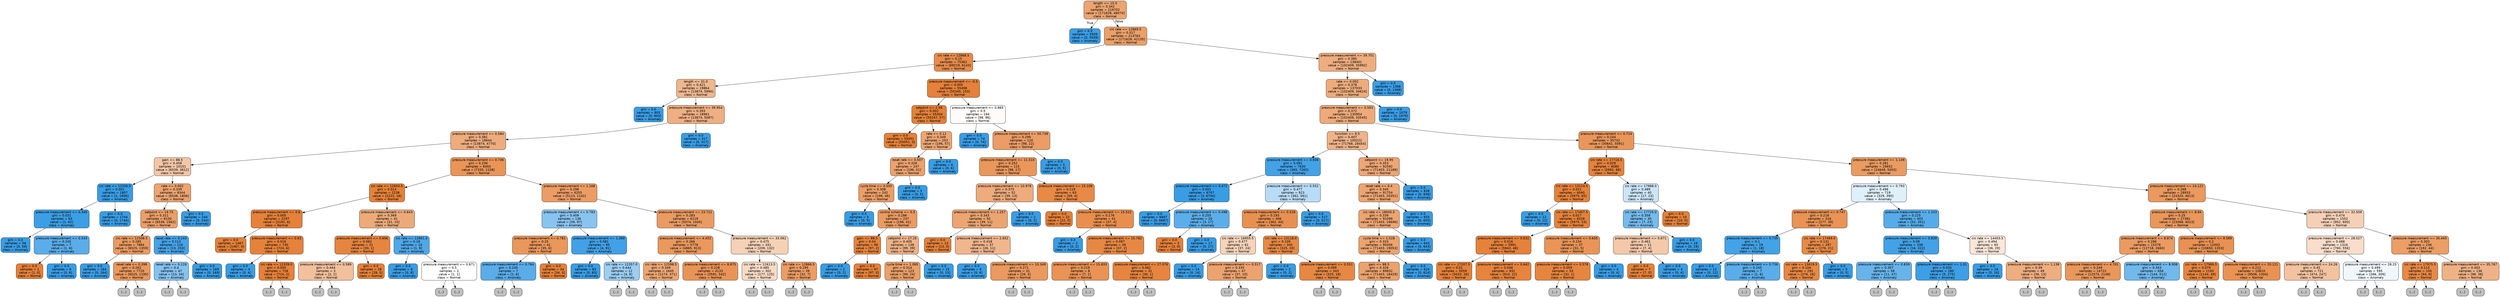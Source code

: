 digraph Tree {
node [shape=box, style="filled, rounded", color="black", fontname="helvetica"] ;
edge [fontname="helvetica"] ;
0 [label="length <= 15.0\ngini = 0.342\nsamples = 219702\nvalue = [171628, 48074]\nclass = Normal", fillcolor="#eca470"] ;
1 [label="gini = 0.0\nsamples = 5939\nvalue = [0, 5939]\nclass = Anomaly", fillcolor="#399de5"] ;
0 -> 1 [labeldistance=2.5, labelangle=45, headlabel="True"] ;
2 [label="crc rate <= 12869.5\ngini = 0.317\nsamples = 213763\nvalue = [171628, 42135]\nclass = Normal", fillcolor="#eba06a"] ;
0 -> 2 [labeldistance=2.5, labelangle=-45, headlabel="False"] ;
3 [label="crc rate <= 12868.5\ngini = 0.15\nsamples = 75362\nvalue = [69219, 6143]\nclass = Normal", fillcolor="#e78c4b"] ;
2 -> 3 ;
4 [label="length <= 31.0\ngini = 0.421\nsamples = 19864\nvalue = [13874, 5990]\nclass = Normal", fillcolor="#f0b78e"] ;
3 -> 4 ;
5 [label="gini = 0.0\nsamples = 903\nvalue = [0, 903]\nclass = Anomaly", fillcolor="#399de5"] ;
4 -> 5 ;
6 [label="pressure measurement <= 39.954\ngini = 0.393\nsamples = 18961\nvalue = [13874, 5087]\nclass = Normal", fillcolor="#efaf82"] ;
4 -> 6 ;
7 [label="pressure measurement <= 0.584\ngini = 0.381\nsamples = 18644\nvalue = [13874, 4770]\nclass = Normal", fillcolor="#eeac7d"] ;
6 -> 7 ;
8 [label="gain <= 88.5\ngini = 0.458\nsamples = 10151\nvalue = [6539, 3612]\nclass = Normal", fillcolor="#f3c7a6"] ;
7 -> 8 ;
9 [label="crc rate <= 12336.5\ngini = 0.001\nsamples = 1807\nvalue = [1, 1806]\nclass = Anomaly", fillcolor="#399de5"] ;
8 -> 9 ;
10 [label="pressure measurement <= 0.345\ngini = 0.031\nsamples = 63\nvalue = [1, 62]\nclass = Anomaly", fillcolor="#3c9fe5"] ;
9 -> 10 ;
11 [label="gini = 0.0\nsamples = 56\nvalue = [0, 56]\nclass = Anomaly", fillcolor="#399de5"] ;
10 -> 11 ;
12 [label="pressure measurement <= 0.543\ngini = 0.245\nsamples = 7\nvalue = [1, 6]\nclass = Anomaly", fillcolor="#5aade9"] ;
10 -> 12 ;
13 [label="gini = 0.0\nsamples = 1\nvalue = [1, 0]\nclass = Normal", fillcolor="#e58139"] ;
12 -> 13 ;
14 [label="gini = 0.0\nsamples = 6\nvalue = [0, 6]\nclass = Anomaly", fillcolor="#399de5"] ;
12 -> 14 ;
15 [label="gini = 0.0\nsamples = 1744\nvalue = [0, 1744]\nclass = Anomaly", fillcolor="#399de5"] ;
9 -> 15 ;
16 [label="rate <= 0.002\ngini = 0.339\nsamples = 8344\nvalue = [6538, 1806]\nclass = Normal", fillcolor="#eca470"] ;
8 -> 16 ;
17 [label="setpoint <= 19.75\ngini = 0.311\nsamples = 8100\nvalue = [6538, 1562]\nclass = Normal", fillcolor="#eb9f68"] ;
16 -> 17 ;
18 [label="crc rate <= 12308.5\ngini = 0.285\nsamples = 7884\nvalue = [6525, 1359]\nclass = Normal", fillcolor="#ea9b62"] ;
17 -> 18 ;
19 [label="gini = 0.0\nsamples = 164\nvalue = [0, 164]\nclass = Anomaly", fillcolor="#399de5"] ;
18 -> 19 ;
20 [label="reset rate <= 0.398\ngini = 0.262\nsamples = 7720\nvalue = [6525, 1195]\nclass = Normal", fillcolor="#ea985d"] ;
18 -> 20 ;
21 [label="(...)", fillcolor="#C0C0C0"] ;
20 -> 21 ;
482 [label="(...)", fillcolor="#C0C0C0"] ;
20 -> 482 ;
487 [label="reset rate <= 0.243\ngini = 0.113\nsamples = 216\nvalue = [13, 203]\nclass = Anomaly", fillcolor="#46a3e7"] ;
17 -> 487 ;
488 [label="reset rate <= 0.228\ngini = 0.4\nsamples = 47\nvalue = [13, 34]\nclass = Anomaly", fillcolor="#85c2ef"] ;
487 -> 488 ;
489 [label="(...)", fillcolor="#C0C0C0"] ;
488 -> 489 ;
490 [label="(...)", fillcolor="#C0C0C0"] ;
488 -> 490 ;
493 [label="gini = 0.0\nsamples = 169\nvalue = [0, 169]\nclass = Anomaly", fillcolor="#399de5"] ;
487 -> 493 ;
494 [label="gini = 0.0\nsamples = 244\nvalue = [0, 244]\nclass = Anomaly", fillcolor="#399de5"] ;
16 -> 494 ;
495 [label="pressure measurement <= 0.736\ngini = 0.236\nsamples = 8493\nvalue = [7335, 1158]\nclass = Normal", fillcolor="#e99558"] ;
7 -> 495 ;
496 [label="crc rate <= 12603.5\ngini = 0.014\nsamples = 2238\nvalue = [2222, 16]\nclass = Normal", fillcolor="#e5823a"] ;
495 -> 496 ;
497 [label="pressure measurement <= 0.6\ngini = 0.005\nsamples = 2197\nvalue = [2191, 6]\nclass = Normal", fillcolor="#e5813a"] ;
496 -> 497 ;
498 [label="gini = 0.0\nsamples = 1467\nvalue = [1467, 0]\nclass = Normal", fillcolor="#e58139"] ;
497 -> 498 ;
499 [label="pressure measurement <= 0.63\ngini = 0.016\nsamples = 730\nvalue = [724, 6]\nclass = Normal", fillcolor="#e5823b"] ;
497 -> 499 ;
500 [label="gini = 0.0\nsamples = 4\nvalue = [0, 4]\nclass = Anomaly", fillcolor="#399de5"] ;
499 -> 500 ;
501 [label="crc rate <= 12339.0\ngini = 0.005\nsamples = 726\nvalue = [724, 2]\nclass = Normal", fillcolor="#e5813a"] ;
499 -> 501 ;
502 [label="(...)", fillcolor="#C0C0C0"] ;
501 -> 502 ;
503 [label="(...)", fillcolor="#C0C0C0"] ;
501 -> 503 ;
508 [label="pressure measurement <= 0.643\ngini = 0.369\nsamples = 41\nvalue = [31, 10]\nclass = Normal", fillcolor="#edaa79"] ;
496 -> 508 ;
509 [label="pressure measurement <= 0.606\ngini = 0.062\nsamples = 31\nvalue = [30, 1]\nclass = Normal", fillcolor="#e68540"] ;
508 -> 509 ;
510 [label="pressure measurement <= 0.589\ngini = 0.444\nsamples = 3\nvalue = [2, 1]\nclass = Normal", fillcolor="#f2c09c"] ;
509 -> 510 ;
511 [label="(...)", fillcolor="#C0C0C0"] ;
510 -> 511 ;
512 [label="(...)", fillcolor="#C0C0C0"] ;
510 -> 512 ;
513 [label="gini = 0.0\nsamples = 28\nvalue = [28, 0]\nclass = Normal", fillcolor="#e58139"] ;
509 -> 513 ;
514 [label="crc rate <= 12861.0\ngini = 0.18\nsamples = 10\nvalue = [1, 9]\nclass = Anomaly", fillcolor="#4fa8e8"] ;
508 -> 514 ;
515 [label="gini = 0.0\nsamples = 8\nvalue = [0, 8]\nclass = Anomaly", fillcolor="#399de5"] ;
514 -> 515 ;
516 [label="pressure measurement <= 0.671\ngini = 0.5\nsamples = 2\nvalue = [1, 1]\nclass = Normal", fillcolor="#ffffff"] ;
514 -> 516 ;
517 [label="(...)", fillcolor="#C0C0C0"] ;
516 -> 517 ;
518 [label="(...)", fillcolor="#C0C0C0"] ;
516 -> 518 ;
519 [label="pressure measurement <= 1.168\ngini = 0.298\nsamples = 6255\nvalue = [5113, 1142]\nclass = Normal", fillcolor="#eb9d65"] ;
495 -> 519 ;
520 [label="pressure measurement <= 0.783\ngini = 0.409\nsamples = 136\nvalue = [39, 97]\nclass = Anomaly", fillcolor="#89c4ef"] ;
519 -> 520 ;
521 [label="pressure measurement <= 0.781\ngini = 0.25\nsamples = 41\nvalue = [35, 6]\nclass = Normal", fillcolor="#e9975b"] ;
520 -> 521 ;
522 [label="pressure measurement <= 0.764\ngini = 0.245\nsamples = 7\nvalue = [1, 6]\nclass = Anomaly", fillcolor="#5aade9"] ;
521 -> 522 ;
523 [label="(...)", fillcolor="#C0C0C0"] ;
522 -> 523 ;
524 [label="(...)", fillcolor="#C0C0C0"] ;
522 -> 524 ;
527 [label="gini = 0.0\nsamples = 34\nvalue = [34, 0]\nclass = Normal", fillcolor="#e58139"] ;
521 -> 527 ;
528 [label="pressure measurement <= 1.089\ngini = 0.081\nsamples = 95\nvalue = [4, 91]\nclass = Anomaly", fillcolor="#42a1e6"] ;
520 -> 528 ;
529 [label="gini = 0.0\nsamples = 83\nvalue = [0, 83]\nclass = Anomaly", fillcolor="#399de5"] ;
528 -> 529 ;
530 [label="crc rate <= 12357.0\ngini = 0.444\nsamples = 12\nvalue = [4, 8]\nclass = Anomaly", fillcolor="#9ccef2"] ;
528 -> 530 ;
531 [label="(...)", fillcolor="#C0C0C0"] ;
530 -> 531 ;
534 [label="(...)", fillcolor="#C0C0C0"] ;
530 -> 534 ;
535 [label="pressure measurement <= 23.722\ngini = 0.283\nsamples = 6119\nvalue = [5074, 1045]\nclass = Normal", fillcolor="#ea9b62"] ;
519 -> 535 ;
536 [label="pressure measurement <= 4.452\ngini = 0.266\nsamples = 5778\nvalue = [4865, 913]\nclass = Normal", fillcolor="#ea995e"] ;
535 -> 536 ;
537 [label="crc rate <= 12598.5\ngini = 0.349\nsamples = 1645\nvalue = [1274, 371]\nclass = Normal", fillcolor="#eda673"] ;
536 -> 537 ;
538 [label="(...)", fillcolor="#C0C0C0"] ;
537 -> 538 ;
771 [label="(...)", fillcolor="#C0C0C0"] ;
537 -> 771 ;
954 [label="pressure measurement <= 8.875\ngini = 0.228\nsamples = 4133\nvalue = [3591, 542]\nclass = Normal", fillcolor="#e99457"] ;
536 -> 954 ;
955 [label="(...)", fillcolor="#C0C0C0"] ;
954 -> 955 ;
1198 [label="(...)", fillcolor="#C0C0C0"] ;
954 -> 1198 ;
1947 [label="pressure measurement <= 33.062\ngini = 0.475\nsamples = 341\nvalue = [209, 132]\nclass = Normal", fillcolor="#f5d1b6"] ;
535 -> 1947 ;
1948 [label="crc rate <= 12613.5\ngini = 0.485\nsamples = 302\nvalue = [177, 125]\nclass = Normal", fillcolor="#f7dac5"] ;
1947 -> 1948 ;
1949 [label="(...)", fillcolor="#C0C0C0"] ;
1948 -> 1949 ;
2060 [label="(...)", fillcolor="#C0C0C0"] ;
1948 -> 2060 ;
2117 [label="crc rate <= 12866.5\ngini = 0.295\nsamples = 39\nvalue = [32, 7]\nclass = Normal", fillcolor="#eb9d64"] ;
1947 -> 2117 ;
2118 [label="(...)", fillcolor="#C0C0C0"] ;
2117 -> 2118 ;
2131 [label="(...)", fillcolor="#C0C0C0"] ;
2117 -> 2131 ;
2132 [label="gini = 0.0\nsamples = 317\nvalue = [0, 317]\nclass = Anomaly", fillcolor="#399de5"] ;
6 -> 2132 ;
2133 [label="pressure measurement <= -0.5\ngini = 0.005\nsamples = 55498\nvalue = [55345, 153]\nclass = Normal", fillcolor="#e5813a"] ;
3 -> 2133 ;
2134 [label="setpoint <= 2.58\ngini = 0.002\nsamples = 55304\nvalue = [55247, 57]\nclass = Normal", fillcolor="#e58139"] ;
2133 -> 2134 ;
2135 [label="gini = 0.0\nsamples = 55051\nvalue = [55051, 0]\nclass = Normal", fillcolor="#e58139"] ;
2134 -> 2135 ;
2136 [label="rate <= 0.12\ngini = 0.349\nsamples = 253\nvalue = [196, 57]\nclass = Normal", fillcolor="#eda673"] ;
2134 -> 2136 ;
2137 [label="reset rate <= 0.507\ngini = 0.328\nsamples = 247\nvalue = [196, 51]\nclass = Normal", fillcolor="#eca26d"] ;
2136 -> 2137 ;
2138 [label="cycle time <= 0.555\ngini = 0.308\nsamples = 242\nvalue = [196, 46]\nclass = Normal", fillcolor="#eb9f67"] ;
2137 -> 2138 ;
2139 [label="gini = 0.0\nsamples = 5\nvalue = [0, 5]\nclass = Anomaly", fillcolor="#399de5"] ;
2138 -> 2139 ;
2140 [label="control scheme <= 0.5\ngini = 0.286\nsamples = 237\nvalue = [196, 41]\nclass = Normal", fillcolor="#ea9b62"] ;
2138 -> 2140 ;
2141 [label="gain <= 88.5\ngini = 0.04\nsamples = 99\nvalue = [97, 2]\nclass = Normal", fillcolor="#e6843d"] ;
2140 -> 2141 ;
2142 [label="gini = 0.0\nsamples = 2\nvalue = [0, 2]\nclass = Anomaly", fillcolor="#399de5"] ;
2141 -> 2142 ;
2143 [label="gini = 0.0\nsamples = 97\nvalue = [97, 0]\nclass = Normal", fillcolor="#e58139"] ;
2141 -> 2143 ;
2144 [label="setpoint <= 17.25\ngini = 0.405\nsamples = 138\nvalue = [99, 39]\nclass = Normal", fillcolor="#efb387"] ;
2140 -> 2144 ;
2145 [label="cycle time <= 1.085\ngini = 0.314\nsamples = 123\nvalue = [99, 24]\nclass = Normal", fillcolor="#eba069"] ;
2144 -> 2145 ;
2146 [label="(...)", fillcolor="#C0C0C0"] ;
2145 -> 2146 ;
2151 [label="(...)", fillcolor="#C0C0C0"] ;
2145 -> 2151 ;
2158 [label="gini = 0.0\nsamples = 15\nvalue = [0, 15]\nclass = Anomaly", fillcolor="#399de5"] ;
2144 -> 2158 ;
2159 [label="gini = 0.0\nsamples = 5\nvalue = [0, 5]\nclass = Anomaly", fillcolor="#399de5"] ;
2137 -> 2159 ;
2160 [label="gini = 0.0\nsamples = 6\nvalue = [0, 6]\nclass = Anomaly", fillcolor="#399de5"] ;
2136 -> 2160 ;
2161 [label="pressure measurement <= 0.865\ngini = 0.5\nsamples = 194\nvalue = [98, 96]\nclass = Normal", fillcolor="#fefcfb"] ;
2133 -> 2161 ;
2162 [label="gini = 0.0\nsamples = 74\nvalue = [0, 74]\nclass = Anomaly", fillcolor="#399de5"] ;
2161 -> 2162 ;
2163 [label="pressure measurement <= 50.739\ngini = 0.299\nsamples = 120\nvalue = [98, 22]\nclass = Normal", fillcolor="#eb9d65"] ;
2161 -> 2163 ;
2164 [label="pressure measurement <= 11.515\ngini = 0.252\nsamples = 115\nvalue = [98, 17]\nclass = Normal", fillcolor="#ea975b"] ;
2163 -> 2164 ;
2165 [label="pressure measurement <= 10.978\ngini = 0.375\nsamples = 52\nvalue = [39, 13]\nclass = Normal", fillcolor="#eeab7b"] ;
2164 -> 2165 ;
2166 [label="pressure measurement <= 1.257\ngini = 0.343\nsamples = 50\nvalue = [39, 11]\nclass = Normal", fillcolor="#eca571"] ;
2165 -> 2166 ;
2167 [label="gini = 0.0\nsamples = 13\nvalue = [13, 0]\nclass = Normal", fillcolor="#e58139"] ;
2166 -> 2167 ;
2168 [label="pressure measurement <= 2.652\ngini = 0.418\nsamples = 37\nvalue = [26, 11]\nclass = Normal", fillcolor="#f0b68d"] ;
2166 -> 2168 ;
2169 [label="gini = 0.0\nsamples = 6\nvalue = [0, 6]\nclass = Anomaly", fillcolor="#399de5"] ;
2168 -> 2169 ;
2170 [label="pressure measurement <= 10.349\ngini = 0.271\nsamples = 31\nvalue = [26, 5]\nclass = Normal", fillcolor="#ea995f"] ;
2168 -> 2170 ;
2171 [label="(...)", fillcolor="#C0C0C0"] ;
2170 -> 2171 ;
2184 [label="(...)", fillcolor="#C0C0C0"] ;
2170 -> 2184 ;
2187 [label="gini = 0.0\nsamples = 2\nvalue = [0, 2]\nclass = Anomaly", fillcolor="#399de5"] ;
2165 -> 2187 ;
2188 [label="pressure measurement <= 15.106\ngini = 0.119\nsamples = 63\nvalue = [59, 4]\nclass = Normal", fillcolor="#e78a46"] ;
2164 -> 2188 ;
2189 [label="gini = 0.0\nsamples = 22\nvalue = [22, 0]\nclass = Normal", fillcolor="#e58139"] ;
2188 -> 2189 ;
2190 [label="pressure measurement <= 15.522\ngini = 0.176\nsamples = 41\nvalue = [37, 4]\nclass = Normal", fillcolor="#e88f4e"] ;
2188 -> 2190 ;
2191 [label="gini = 0.0\nsamples = 2\nvalue = [0, 2]\nclass = Anomaly", fillcolor="#399de5"] ;
2190 -> 2191 ;
2192 [label="pressure measurement <= 15.782\ngini = 0.097\nsamples = 39\nvalue = [37, 2]\nclass = Normal", fillcolor="#e68844"] ;
2190 -> 2192 ;
2193 [label="pressure measurement <= 15.633\ngini = 0.219\nsamples = 8\nvalue = [7, 1]\nclass = Normal", fillcolor="#e99355"] ;
2192 -> 2193 ;
2194 [label="(...)", fillcolor="#C0C0C0"] ;
2193 -> 2194 ;
2195 [label="(...)", fillcolor="#C0C0C0"] ;
2193 -> 2195 ;
2196 [label="pressure measurement <= 27.076\ngini = 0.062\nsamples = 31\nvalue = [30, 1]\nclass = Normal", fillcolor="#e68540"] ;
2192 -> 2196 ;
2197 [label="(...)", fillcolor="#C0C0C0"] ;
2196 -> 2197 ;
2198 [label="(...)", fillcolor="#C0C0C0"] ;
2196 -> 2198 ;
2201 [label="gini = 0.0\nsamples = 5\nvalue = [0, 5]\nclass = Anomaly", fillcolor="#399de5"] ;
2163 -> 2201 ;
2202 [label="pressure measurement <= 39.701\ngini = 0.385\nsamples = 138401\nvalue = [102409, 35992]\nclass = Normal", fillcolor="#eead7f"] ;
2 -> 2202 ;
2203 [label="rate <= 0.002\ngini = 0.378\nsamples = 137033\nvalue = [102409, 34624]\nclass = Normal", fillcolor="#eeac7c"] ;
2202 -> 2203 ;
2204 [label="pressure measurement <= 0.563\ngini = 0.372\nsamples = 135954\nvalue = [102409, 33545]\nclass = Normal", fillcolor="#eeaa7a"] ;
2203 -> 2204 ;
2205 [label="function <= 9.5\ngini = 0.407\nsamples = 100222\nvalue = [71768, 28454]\nclass = Normal", fillcolor="#efb388"] ;
2204 -> 2205 ;
2206 [label="pressure measurement <= 0.506\ngini = 0.091\nsamples = 7630\nvalue = [365, 7265]\nclass = Anomaly", fillcolor="#43a2e6"] ;
2205 -> 2206 ;
2207 [label="pressure measurement <= 0.472\ngini = 0.001\nsamples = 6707\nvalue = [3, 6704]\nclass = Anomaly", fillcolor="#399de5"] ;
2206 -> 2207 ;
2208 [label="gini = 0.0\nsamples = 6687\nvalue = [0, 6687]\nclass = Anomaly", fillcolor="#399de5"] ;
2207 -> 2208 ;
2209 [label="pressure measurement <= 0.498\ngini = 0.255\nsamples = 20\nvalue = [3, 17]\nclass = Anomaly", fillcolor="#5caeea"] ;
2207 -> 2209 ;
2210 [label="gini = 0.0\nsamples = 3\nvalue = [3, 0]\nclass = Normal", fillcolor="#e58139"] ;
2209 -> 2210 ;
2211 [label="gini = 0.0\nsamples = 17\nvalue = [0, 17]\nclass = Anomaly", fillcolor="#399de5"] ;
2209 -> 2211 ;
2212 [label="pressure measurement <= 0.552\ngini = 0.477\nsamples = 923\nvalue = [362, 561]\nclass = Anomaly", fillcolor="#b9dcf6"] ;
2206 -> 2212 ;
2213 [label="pressure measurement <= 0.528\ngini = 0.193\nsamples = 406\nvalue = [362, 44]\nclass = Normal", fillcolor="#e89051"] ;
2212 -> 2213 ;
2214 [label="crc rate <= 16955.5\ngini = 0.477\nsamples = 61\nvalue = [37, 24]\nclass = Normal", fillcolor="#f6d3b9"] ;
2213 -> 2214 ;
2215 [label="gini = 0.0\nsamples = 14\nvalue = [0, 14]\nclass = Anomaly", fillcolor="#399de5"] ;
2214 -> 2215 ;
2216 [label="pressure measurement <= 0.517\ngini = 0.335\nsamples = 47\nvalue = [37, 10]\nclass = Normal", fillcolor="#eca36f"] ;
2214 -> 2216 ;
2217 [label="(...)", fillcolor="#C0C0C0"] ;
2216 -> 2217 ;
2222 [label="(...)", fillcolor="#C0C0C0"] ;
2216 -> 2222 ;
2223 [label="crc rate <= 13118.0\ngini = 0.109\nsamples = 345\nvalue = [325, 20]\nclass = Normal", fillcolor="#e78945"] ;
2213 -> 2223 ;
2224 [label="gini = 0.0\nsamples = 2\nvalue = [0, 2]\nclass = Anomaly", fillcolor="#399de5"] ;
2223 -> 2224 ;
2225 [label="pressure measurement <= 0.551\ngini = 0.099\nsamples = 343\nvalue = [325, 18]\nclass = Normal", fillcolor="#e68844"] ;
2223 -> 2225 ;
2226 [label="(...)", fillcolor="#C0C0C0"] ;
2225 -> 2226 ;
2237 [label="(...)", fillcolor="#C0C0C0"] ;
2225 -> 2237 ;
2238 [label="gini = 0.0\nsamples = 517\nvalue = [0, 517]\nclass = Anomaly", fillcolor="#399de5"] ;
2212 -> 2238 ;
2239 [label="setpoint <= 19.95\ngini = 0.353\nsamples = 92592\nvalue = [71403, 21189]\nclass = Normal", fillcolor="#eda674"] ;
2205 -> 2239 ;
2240 [label="reset rate <= 0.4\ngini = 0.345\nsamples = 91754\nvalue = [71403, 20351]\nclass = Normal", fillcolor="#eca571"] ;
2239 -> 2240 ;
2241 [label="crc rate <= 18045.0\ngini = 0.339\nsamples = 91099\nvalue = [71403, 19696]\nclass = Normal", fillcolor="#eca470"] ;
2240 -> 2241 ;
2242 [label="cycle time <= 1.528\ngini = 0.333\nsamples = 90456\nvalue = [71403, 19053]\nclass = Normal", fillcolor="#eca36e"] ;
2241 -> 2242 ;
2243 [label="gain <= 88.5\ngini = 0.326\nsamples = 89832\nvalue = [71403, 18429]\nclass = Normal", fillcolor="#eca26c"] ;
2242 -> 2243 ;
2244 [label="(...)", fillcolor="#C0C0C0"] ;
2243 -> 2244 ;
2247 [label="(...)", fillcolor="#C0C0C0"] ;
2243 -> 2247 ;
4466 [label="gini = 0.0\nsamples = 624\nvalue = [0, 624]\nclass = Anomaly", fillcolor="#399de5"] ;
2242 -> 4466 ;
4467 [label="gini = 0.0\nsamples = 643\nvalue = [0, 643]\nclass = Anomaly", fillcolor="#399de5"] ;
2241 -> 4467 ;
4468 [label="gini = 0.0\nsamples = 655\nvalue = [0, 655]\nclass = Anomaly", fillcolor="#399de5"] ;
2240 -> 4468 ;
4469 [label="gini = 0.0\nsamples = 838\nvalue = [0, 838]\nclass = Anomaly", fillcolor="#399de5"] ;
2239 -> 4469 ;
4470 [label="pressure measurement <= 0.724\ngini = 0.244\nsamples = 35732\nvalue = [30641, 5091]\nclass = Normal", fillcolor="#e9965a"] ;
2204 -> 4470 ;
4471 [label="crc rate <= 17716.5\ngini = 0.029\nsamples = 6080\nvalue = [5992, 88]\nclass = Normal", fillcolor="#e5833c"] ;
4470 -> 4471 ;
4472 [label="crc rate <= 13124.5\ngini = 0.021\nsamples = 6040\nvalue = [5975, 65]\nclass = Normal", fillcolor="#e5823b"] ;
4471 -> 4472 ;
4473 [label="gini = 0.0\nsamples = 12\nvalue = [0, 12]\nclass = Anomaly", fillcolor="#399de5"] ;
4472 -> 4473 ;
4474 [label="crc rate <= 17457.5\ngini = 0.017\nsamples = 6028\nvalue = [5975, 53]\nclass = Normal", fillcolor="#e5823b"] ;
4472 -> 4474 ;
4475 [label="pressure measurement <= 0.632\ngini = 0.016\nsamples = 5991\nvalue = [5943, 48]\nclass = Normal", fillcolor="#e5823b"] ;
4474 -> 4475 ;
4476 [label="crc rate <= 17207.5\ngini = 0.01\nsamples = 5059\nvalue = [5033, 26]\nclass = Normal", fillcolor="#e5823a"] ;
4475 -> 4476 ;
4477 [label="(...)", fillcolor="#C0C0C0"] ;
4476 -> 4477 ;
4534 [label="(...)", fillcolor="#C0C0C0"] ;
4476 -> 4534 ;
4535 [label="pressure measurement <= 0.642\ngini = 0.046\nsamples = 932\nvalue = [910, 22]\nclass = Normal", fillcolor="#e6843e"] ;
4475 -> 4535 ;
4536 [label="(...)", fillcolor="#C0C0C0"] ;
4535 -> 4536 ;
4537 [label="(...)", fillcolor="#C0C0C0"] ;
4535 -> 4537 ;
4552 [label="pressure measurement <= 0.605\ngini = 0.234\nsamples = 37\nvalue = [32, 5]\nclass = Normal", fillcolor="#e99558"] ;
4474 -> 4552 ;
4553 [label="pressure measurement <= 0.578\ngini = 0.059\nsamples = 33\nvalue = [32, 1]\nclass = Normal", fillcolor="#e6853f"] ;
4552 -> 4553 ;
4554 [label="(...)", fillcolor="#C0C0C0"] ;
4553 -> 4554 ;
4555 [label="(...)", fillcolor="#C0C0C0"] ;
4553 -> 4555 ;
4556 [label="gini = 0.0\nsamples = 4\nvalue = [0, 4]\nclass = Anomaly", fillcolor="#399de5"] ;
4552 -> 4556 ;
4557 [label="crc rate <= 17988.0\ngini = 0.489\nsamples = 40\nvalue = [17, 23]\nclass = Anomaly", fillcolor="#cbe5f8"] ;
4471 -> 4557 ;
4558 [label="crc rate <= 17725.0\ngini = 0.358\nsamples = 30\nvalue = [7, 23]\nclass = Anomaly", fillcolor="#75bbed"] ;
4557 -> 4558 ;
4559 [label="pressure measurement <= 0.671\ngini = 0.463\nsamples = 11\nvalue = [7, 4]\nclass = Normal", fillcolor="#f4c9aa"] ;
4558 -> 4559 ;
4560 [label="gini = 0.0\nsamples = 7\nvalue = [7, 0]\nclass = Normal", fillcolor="#e58139"] ;
4559 -> 4560 ;
4561 [label="gini = 0.0\nsamples = 4\nvalue = [0, 4]\nclass = Anomaly", fillcolor="#399de5"] ;
4559 -> 4561 ;
4562 [label="gini = 0.0\nsamples = 19\nvalue = [0, 19]\nclass = Anomaly", fillcolor="#399de5"] ;
4558 -> 4562 ;
4563 [label="gini = 0.0\nsamples = 10\nvalue = [10, 0]\nclass = Normal", fillcolor="#e58139"] ;
4557 -> 4563 ;
4564 [label="pressure measurement <= 1.149\ngini = 0.281\nsamples = 29652\nvalue = [24649, 5003]\nclass = Normal", fillcolor="#ea9b61"] ;
4470 -> 4564 ;
4565 [label="pressure measurement <= 0.793\ngini = 0.496\nsamples = 719\nvalue = [329, 390]\nclass = Anomaly", fillcolor="#e0f0fb"] ;
4564 -> 4565 ;
4566 [label="pressure measurement <= 0.747\ngini = 0.216\nsamples = 316\nvalue = [277, 39]\nclass = Normal", fillcolor="#e99355"] ;
4565 -> 4566 ;
4567 [label="pressure measurement <= 0.735\ngini = 0.1\nsamples = 19\nvalue = [1, 18]\nclass = Anomaly", fillcolor="#44a2e6"] ;
4566 -> 4567 ;
4568 [label="gini = 0.0\nsamples = 12\nvalue = [0, 12]\nclass = Anomaly", fillcolor="#399de5"] ;
4567 -> 4568 ;
4569 [label="pressure measurement <= 0.736\ngini = 0.245\nsamples = 7\nvalue = [1, 6]\nclass = Anomaly", fillcolor="#5aade9"] ;
4567 -> 4569 ;
4570 [label="(...)", fillcolor="#C0C0C0"] ;
4569 -> 4570 ;
4571 [label="(...)", fillcolor="#C0C0C0"] ;
4569 -> 4571 ;
4572 [label="crc rate <= 17469.0\ngini = 0.131\nsamples = 297\nvalue = [276, 21]\nclass = Normal", fillcolor="#e78b48"] ;
4566 -> 4572 ;
4573 [label="crc rate <= 13619.5\ngini = 0.104\nsamples = 292\nvalue = [276, 16]\nclass = Normal", fillcolor="#e78844"] ;
4572 -> 4573 ;
4574 [label="(...)", fillcolor="#C0C0C0"] ;
4573 -> 4574 ;
4575 [label="(...)", fillcolor="#C0C0C0"] ;
4573 -> 4575 ;
4588 [label="gini = 0.0\nsamples = 5\nvalue = [0, 5]\nclass = Anomaly", fillcolor="#399de5"] ;
4572 -> 4588 ;
4589 [label="pressure measurement <= 1.103\ngini = 0.225\nsamples = 403\nvalue = [52, 351]\nclass = Anomaly", fillcolor="#56ace9"] ;
4565 -> 4589 ;
4590 [label="pressure measurement <= 0.839\ngini = 0.09\nsamples = 338\nvalue = [16, 322]\nclass = Anomaly", fillcolor="#43a2e6"] ;
4589 -> 4590 ;
4591 [label="pressure measurement <= 0.839\ngini = 0.307\nsamples = 58\nvalue = [11, 47]\nclass = Anomaly", fillcolor="#67b4eb"] ;
4590 -> 4591 ;
4592 [label="(...)", fillcolor="#C0C0C0"] ;
4591 -> 4592 ;
4605 [label="(...)", fillcolor="#C0C0C0"] ;
4591 -> 4605 ;
4606 [label="pressure measurement <= 1.01\ngini = 0.035\nsamples = 280\nvalue = [5, 275]\nclass = Anomaly", fillcolor="#3d9fe5"] ;
4590 -> 4606 ;
4607 [label="(...)", fillcolor="#C0C0C0"] ;
4606 -> 4607 ;
4612 [label="(...)", fillcolor="#C0C0C0"] ;
4606 -> 4612 ;
4623 [label="crc rate <= 14403.5\ngini = 0.494\nsamples = 65\nvalue = [36, 29]\nclass = Normal", fillcolor="#fae7d9"] ;
4589 -> 4623 ;
4624 [label="gini = 0.0\nsamples = 16\nvalue = [0, 16]\nclass = Anomaly", fillcolor="#399de5"] ;
4623 -> 4624 ;
4625 [label="pressure measurement <= 1.138\ngini = 0.39\nsamples = 49\nvalue = [36, 13]\nclass = Normal", fillcolor="#eeae80"] ;
4623 -> 4625 ;
4626 [label="(...)", fillcolor="#C0C0C0"] ;
4625 -> 4626 ;
4637 [label="(...)", fillcolor="#C0C0C0"] ;
4625 -> 4637 ;
4638 [label="pressure measurement <= 24.121\ngini = 0.268\nsamples = 28933\nvalue = [24320, 4613]\nclass = Normal", fillcolor="#ea995f"] ;
4564 -> 4638 ;
4639 [label="pressure measurement <= 8.94\ngini = 0.25\nsamples = 27381\nvalue = [23368, 4013]\nclass = Normal", fillcolor="#e9975b"] ;
4638 -> 4639 ;
4640 [label="pressure measurement <= 8.874\ngini = 0.286\nsamples = 15378\nvalue = [12718, 2660]\nclass = Normal", fillcolor="#ea9b62"] ;
4639 -> 4640 ;
4641 [label="pressure measurement <= 4.701\ngini = 0.249\nsamples = 14722\nvalue = [12574, 2148]\nclass = Normal", fillcolor="#e9975b"] ;
4640 -> 4641 ;
4642 [label="(...)", fillcolor="#C0C0C0"] ;
4641 -> 4642 ;
6233 [label="(...)", fillcolor="#C0C0C0"] ;
4641 -> 6233 ;
7354 [label="pressure measurement <= 8.908\ngini = 0.343\nsamples = 656\nvalue = [144, 512]\nclass = Anomaly", fillcolor="#71b9ec"] ;
4640 -> 7354 ;
7355 [label="(...)", fillcolor="#C0C0C0"] ;
7354 -> 7355 ;
7390 [label="(...)", fillcolor="#C0C0C0"] ;
7354 -> 7390 ;
7413 [label="pressure measurement <= 9.589\ngini = 0.2\nsamples = 12003\nvalue = [10650, 1353]\nclass = Normal", fillcolor="#e89152"] ;
4639 -> 7413 ;
7414 [label="crc rate <= 17989.5\ngini = 0.079\nsamples = 1193\nvalue = [1144, 49]\nclass = Normal", fillcolor="#e68641"] ;
7413 -> 7414 ;
7415 [label="(...)", fillcolor="#C0C0C0"] ;
7414 -> 7415 ;
7542 [label="(...)", fillcolor="#C0C0C0"] ;
7414 -> 7542 ;
7543 [label="pressure measurement <= 20.121\ngini = 0.212\nsamples = 10810\nvalue = [9506, 1304]\nclass = Normal", fillcolor="#e99254"] ;
7413 -> 7543 ;
7544 [label="(...)", fillcolor="#C0C0C0"] ;
7543 -> 7544 ;
9747 [label="(...)", fillcolor="#C0C0C0"] ;
7543 -> 9747 ;
10138 [label="pressure measurement <= 32.509\ngini = 0.474\nsamples = 1552\nvalue = [952, 600]\nclass = Normal", fillcolor="#f5d0b6"] ;
4638 -> 10138 ;
10139 [label="pressure measurement <= 28.027\ngini = 0.488\nsamples = 1316\nvalue = [760, 556]\nclass = Normal", fillcolor="#f8ddca"] ;
10138 -> 10139 ;
10140 [label="pressure measurement <= 24.26\ngini = 0.45\nsamples = 721\nvalue = [474, 247]\nclass = Normal", fillcolor="#f3c3a0"] ;
10139 -> 10140 ;
10141 [label="(...)", fillcolor="#C0C0C0"] ;
10140 -> 10141 ;
10170 [label="(...)", fillcolor="#C0C0C0"] ;
10140 -> 10170 ;
10503 [label="pressure measurement <= 28.25\ngini = 0.499\nsamples = 595\nvalue = [286, 309]\nclass = Anomaly", fillcolor="#f0f8fd"] ;
10139 -> 10503 ;
10504 [label="(...)", fillcolor="#C0C0C0"] ;
10503 -> 10504 ;
10549 [label="(...)", fillcolor="#C0C0C0"] ;
10503 -> 10549 ;
10864 [label="pressure measurement <= 35.445\ngini = 0.303\nsamples = 236\nvalue = [192, 44]\nclass = Normal", fillcolor="#eb9e66"] ;
10138 -> 10864 ;
10865 [label="crc rate <= 17975.5\ngini = 0.113\nsamples = 100\nvalue = [94, 6]\nclass = Normal", fillcolor="#e78946"] ;
10864 -> 10865 ;
10866 [label="(...)", fillcolor="#C0C0C0"] ;
10865 -> 10866 ;
10885 [label="(...)", fillcolor="#C0C0C0"] ;
10865 -> 10885 ;
10890 [label="pressure measurement <= 35.767\ngini = 0.403\nsamples = 136\nvalue = [98, 38]\nclass = Normal", fillcolor="#efb286"] ;
10864 -> 10890 ;
10891 [label="(...)", fillcolor="#C0C0C0"] ;
10890 -> 10891 ;
10894 [label="(...)", fillcolor="#C0C0C0"] ;
10890 -> 10894 ;
10957 [label="gini = 0.0\nsamples = 1079\nvalue = [0, 1079]\nclass = Anomaly", fillcolor="#399de5"] ;
2203 -> 10957 ;
10958 [label="gini = 0.0\nsamples = 1368\nvalue = [0, 1368]\nclass = Anomaly", fillcolor="#399de5"] ;
2202 -> 10958 ;
}